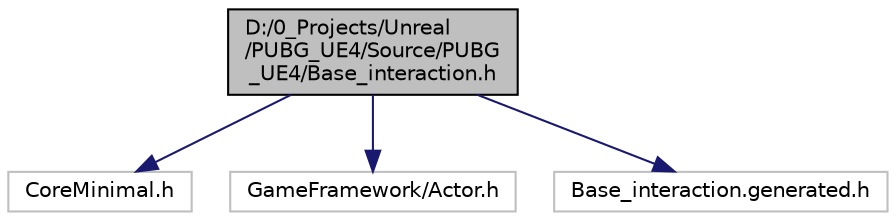digraph "D:/0_Projects/Unreal/PUBG_UE4/Source/PUBG_UE4/Base_interaction.h"
{
 // LATEX_PDF_SIZE
  edge [fontname="Helvetica",fontsize="10",labelfontname="Helvetica",labelfontsize="10"];
  node [fontname="Helvetica",fontsize="10",shape=record];
  Node1 [label="D:/0_Projects/Unreal\l/PUBG_UE4/Source/PUBG\l_UE4/Base_interaction.h",height=0.2,width=0.4,color="black", fillcolor="grey75", style="filled", fontcolor="black",tooltip="상호작용 가능한 모든 오브젝트들의 부모 클래스"];
  Node1 -> Node2 [color="midnightblue",fontsize="10",style="solid",fontname="Helvetica"];
  Node2 [label="CoreMinimal.h",height=0.2,width=0.4,color="grey75", fillcolor="white", style="filled",tooltip=" "];
  Node1 -> Node3 [color="midnightblue",fontsize="10",style="solid",fontname="Helvetica"];
  Node3 [label="GameFramework/Actor.h",height=0.2,width=0.4,color="grey75", fillcolor="white", style="filled",tooltip=" "];
  Node1 -> Node4 [color="midnightblue",fontsize="10",style="solid",fontname="Helvetica"];
  Node4 [label="Base_interaction.generated.h",height=0.2,width=0.4,color="grey75", fillcolor="white", style="filled",tooltip=" "];
}
